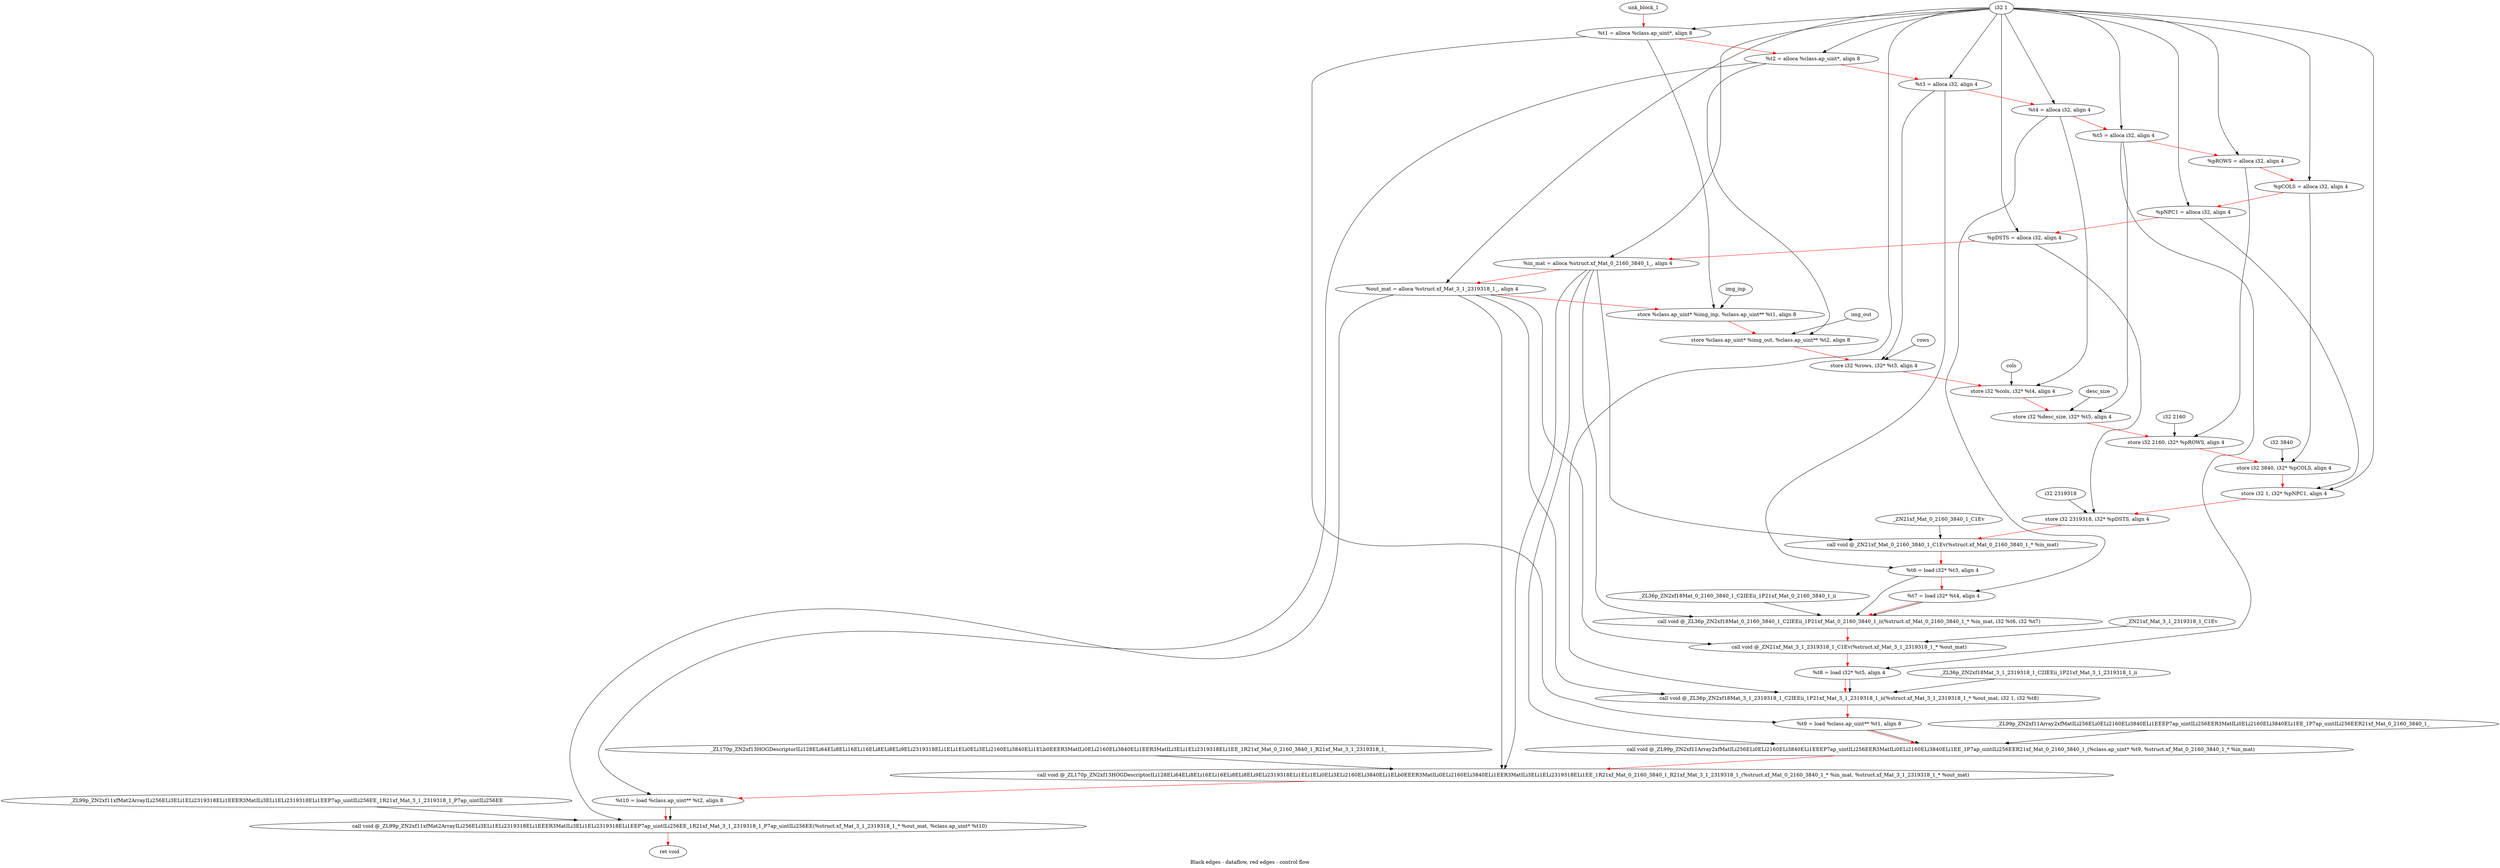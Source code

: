 digraph G {
compound=true
label="Black edges - dataflow, red edges - control flow"
"t1" [label="  %t1 = alloca %class.ap_uint*, align 8"]
"t2" [label="  %t2 = alloca %class.ap_uint*, align 8"]
"t3" [label="  %t3 = alloca i32, align 4"]
"t4" [label="  %t4 = alloca i32, align 4"]
"t5" [label="  %t5 = alloca i32, align 4"]
"pROWS" [label="  %pROWS = alloca i32, align 4"]
"pCOLS" [label="  %pCOLS = alloca i32, align 4"]
"pNPC1" [label="  %pNPC1 = alloca i32, align 4"]
"pDSTS" [label="  %pDSTS = alloca i32, align 4"]
"in_mat" [label="  %in_mat = alloca %struct.xf_Mat_0_2160_3840_1_, align 4"]
"out_mat" [label="  %out_mat = alloca %struct.xf_Mat_3_1_2319318_1_, align 4"]
"_1" [label="  store %class.ap_uint* %img_inp, %class.ap_uint** %t1, align 8"]
"_2" [label="  store %class.ap_uint* %img_out, %class.ap_uint** %t2, align 8"]
"_3" [label="  store i32 %rows, i32* %t3, align 4"]
"_4" [label="  store i32 %cols, i32* %t4, align 4"]
"_5" [label="  store i32 %desc_size, i32* %t5, align 4"]
"_6" [label="  store i32 2160, i32* %pROWS, align 4"]
"_7" [label="  store i32 3840, i32* %pCOLS, align 4"]
"_8" [label="  store i32 1, i32* %pNPC1, align 4"]
"_9" [label="  store i32 2319318, i32* %pDSTS, align 4"]
"_10" [label="  call void @_ZN21xf_Mat_0_2160_3840_1_C1Ev(%struct.xf_Mat_0_2160_3840_1_* %in_mat)"]
"t6" [label="  %t6 = load i32* %t3, align 4"]
"t7" [label="  %t7 = load i32* %t4, align 4"]
"_11" [label="  call void @_ZL36p_ZN2xf18Mat_0_2160_3840_1_C2IEEii_1P21xf_Mat_0_2160_3840_1_ii(%struct.xf_Mat_0_2160_3840_1_* %in_mat, i32 %t6, i32 %t7)"]
"_12" [label="  call void @_ZN21xf_Mat_3_1_2319318_1_C1Ev(%struct.xf_Mat_3_1_2319318_1_* %out_mat)"]
"t8" [label="  %t8 = load i32* %t5, align 4"]
"_13" [label="  call void @_ZL36p_ZN2xf18Mat_3_1_2319318_1_C2IEEii_1P21xf_Mat_3_1_2319318_1_ii(%struct.xf_Mat_3_1_2319318_1_* %out_mat, i32 1, i32 %t8)"]
"t9" [label="  %t9 = load %class.ap_uint** %t1, align 8"]
"_14" [label="  call void @_ZL99p_ZN2xf11Array2xfMatILi256ELi0ELi2160ELi3840ELi1EEEP7ap_uintILi256EER3MatILi0ELi2160ELi3840ELi1EE_1P7ap_uintILi256EER21xf_Mat_0_2160_3840_1_(%class.ap_uint* %t9, %struct.xf_Mat_0_2160_3840_1_* %in_mat)"]
"_15" [label="  call void @_ZL170p_ZN2xf13HOGDescriptorILi128ELi64ELi8ELi16ELi16ELi8ELi8ELi9ELi2319318ELi1ELi1ELi0ELi3ELi2160ELi3840ELi1ELb0EEER3MatILi0ELi2160ELi3840ELi1EER3MatILi3ELi1ELi2319318ELi1EE_1R21xf_Mat_0_2160_3840_1_R21xf_Mat_3_1_2319318_1_(%struct.xf_Mat_0_2160_3840_1_* %in_mat, %struct.xf_Mat_3_1_2319318_1_* %out_mat)"]
"t10" [label="  %t10 = load %class.ap_uint** %t2, align 8"]
"_16" [label="  call void @_ZL99p_ZN2xf11xfMat2ArrayILi256ELi3ELi1ELi2319318ELi1EEER3MatILi3ELi1ELi2319318ELi1EEP7ap_uintILi256EE_1R21xf_Mat_3_1_2319318_1_P7ap_uintILi256EE(%struct.xf_Mat_3_1_2319318_1_* %out_mat, %class.ap_uint* %t10)"]
"_17" [label="  ret void"]
"unk_block_1" -> "t1"[color=red]
"i32 1" -> "t1"
"t1" -> "t2"[color=red weight=2]
"i32 1" -> "t2"
"t2" -> "t3"[color=red weight=2]
"i32 1" -> "t3"
"t3" -> "t4"[color=red weight=2]
"i32 1" -> "t4"
"t4" -> "t5"[color=red weight=2]
"i32 1" -> "t5"
"t5" -> "pROWS"[color=red weight=2]
"i32 1" -> "pROWS"
"pROWS" -> "pCOLS"[color=red weight=2]
"i32 1" -> "pCOLS"
"pCOLS" -> "pNPC1"[color=red weight=2]
"i32 1" -> "pNPC1"
"pNPC1" -> "pDSTS"[color=red weight=2]
"i32 1" -> "pDSTS"
"pDSTS" -> "in_mat"[color=red weight=2]
"i32 1" -> "in_mat"
"in_mat" -> "out_mat"[color=red weight=2]
"i32 1" -> "out_mat"
"out_mat" -> "_1"[color=red weight=2]
"img_inp" -> "_1"
"t1" -> "_1"
"_1" -> "_2"[color=red weight=2]
"img_out" -> "_2"
"t2" -> "_2"
"_2" -> "_3"[color=red weight=2]
"rows" -> "_3"
"t3" -> "_3"
"_3" -> "_4"[color=red weight=2]
"cols" -> "_4"
"t4" -> "_4"
"_4" -> "_5"[color=red weight=2]
"desc_size" -> "_5"
"t5" -> "_5"
"_5" -> "_6"[color=red weight=2]
"i32 2160" -> "_6"
"pROWS" -> "_6"
"_6" -> "_7"[color=red weight=2]
"i32 3840" -> "_7"
"pCOLS" -> "_7"
"_7" -> "_8"[color=red weight=2]
"i32 1" -> "_8"
"pNPC1" -> "_8"
"_8" -> "_9"[color=red weight=2]
"i32 2319318" -> "_9"
"pDSTS" -> "_9"
"_9" -> "_10"[color=red weight=2]
"in_mat" -> "_10"
"_ZN21xf_Mat_0_2160_3840_1_C1Ev" -> "_10"
"_10" -> "t6"[color=red weight=2]
"t3" -> "t6"
"t6" -> "t7"[color=red weight=2]
"t4" -> "t7"
"t7" -> "_11"[color=red weight=2]
"in_mat" -> "_11"
"t6" -> "_11"
"t7" -> "_11"
"_ZL36p_ZN2xf18Mat_0_2160_3840_1_C2IEEii_1P21xf_Mat_0_2160_3840_1_ii" -> "_11"
"_11" -> "_12"[color=red weight=2]
"out_mat" -> "_12"
"_ZN21xf_Mat_3_1_2319318_1_C1Ev" -> "_12"
"_12" -> "t8"[color=red weight=2]
"t5" -> "t8"
"t8" -> "_13"[color=red weight=2]
"out_mat" -> "_13"
"i32 1" -> "_13"
"t8" -> "_13"
"_ZL36p_ZN2xf18Mat_3_1_2319318_1_C2IEEii_1P21xf_Mat_3_1_2319318_1_ii" -> "_13"
"_13" -> "t9"[color=red weight=2]
"t1" -> "t9"
"t9" -> "_14"[color=red weight=2]
"t9" -> "_14"
"in_mat" -> "_14"
"_ZL99p_ZN2xf11Array2xfMatILi256ELi0ELi2160ELi3840ELi1EEEP7ap_uintILi256EER3MatILi0ELi2160ELi3840ELi1EE_1P7ap_uintILi256EER21xf_Mat_0_2160_3840_1_" -> "_14"
"_14" -> "_15"[color=red weight=2]
"in_mat" -> "_15"
"out_mat" -> "_15"
"_ZL170p_ZN2xf13HOGDescriptorILi128ELi64ELi8ELi16ELi16ELi8ELi8ELi9ELi2319318ELi1ELi1ELi0ELi3ELi2160ELi3840ELi1ELb0EEER3MatILi0ELi2160ELi3840ELi1EER3MatILi3ELi1ELi2319318ELi1EE_1R21xf_Mat_0_2160_3840_1_R21xf_Mat_3_1_2319318_1_" -> "_15"
"_15" -> "t10"[color=red weight=2]
"t2" -> "t10"
"t10" -> "_16"[color=red weight=2]
"out_mat" -> "_16"
"t10" -> "_16"
"_ZL99p_ZN2xf11xfMat2ArrayILi256ELi3ELi1ELi2319318ELi1EEER3MatILi3ELi1ELi2319318ELi1EEP7ap_uintILi256EE_1R21xf_Mat_3_1_2319318_1_P7ap_uintILi256EE" -> "_16"
"_16" -> "_17"[color=red weight=2]

}
